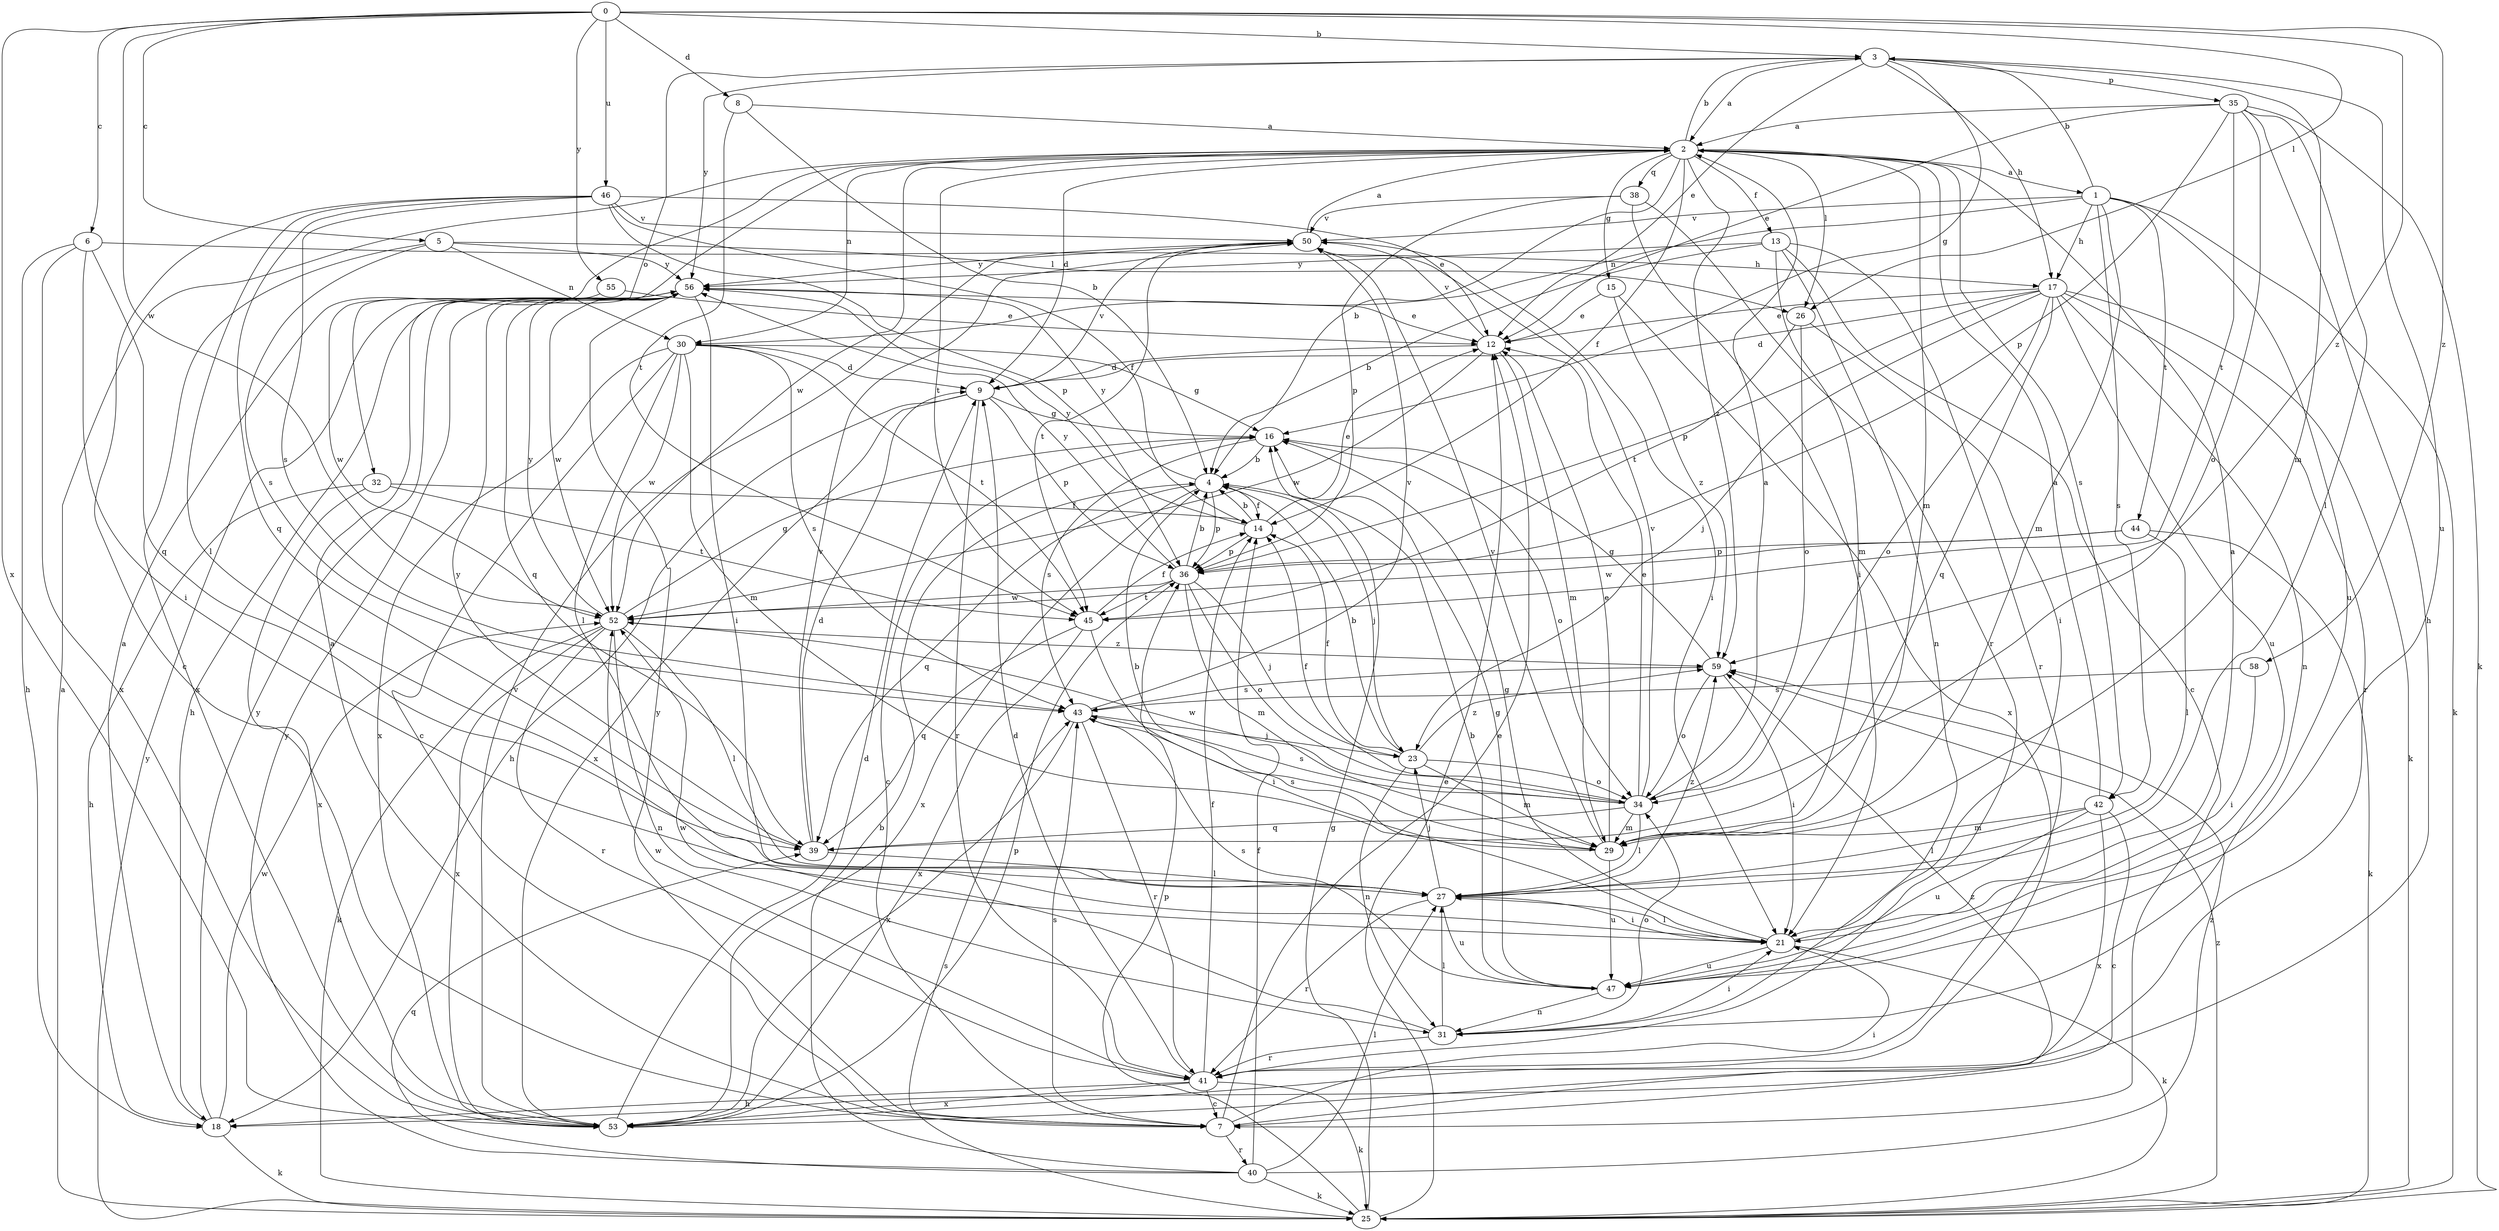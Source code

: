 strict digraph  {
0;
1;
2;
3;
4;
5;
6;
7;
8;
9;
12;
13;
14;
15;
16;
17;
18;
21;
23;
25;
26;
27;
29;
30;
31;
32;
34;
35;
36;
38;
39;
40;
41;
42;
43;
44;
45;
46;
47;
50;
52;
53;
55;
56;
58;
59;
0 -> 3  [label=b];
0 -> 5  [label=c];
0 -> 6  [label=c];
0 -> 8  [label=d];
0 -> 26  [label=l];
0 -> 46  [label=u];
0 -> 52  [label=w];
0 -> 53  [label=x];
0 -> 55  [label=y];
0 -> 58  [label=z];
0 -> 59  [label=z];
1 -> 3  [label=b];
1 -> 17  [label=h];
1 -> 25  [label=k];
1 -> 29  [label=m];
1 -> 30  [label=n];
1 -> 42  [label=s];
1 -> 44  [label=t];
1 -> 47  [label=u];
1 -> 50  [label=v];
2 -> 1  [label=a];
2 -> 3  [label=b];
2 -> 4  [label=b];
2 -> 9  [label=d];
2 -> 13  [label=f];
2 -> 14  [label=f];
2 -> 15  [label=g];
2 -> 26  [label=l];
2 -> 29  [label=m];
2 -> 30  [label=n];
2 -> 38  [label=q];
2 -> 42  [label=s];
2 -> 45  [label=t];
2 -> 52  [label=w];
2 -> 59  [label=z];
3 -> 2  [label=a];
3 -> 12  [label=e];
3 -> 16  [label=g];
3 -> 17  [label=h];
3 -> 29  [label=m];
3 -> 32  [label=o];
3 -> 35  [label=p];
3 -> 47  [label=u];
3 -> 56  [label=y];
4 -> 14  [label=f];
4 -> 23  [label=j];
4 -> 36  [label=p];
4 -> 39  [label=q];
4 -> 53  [label=x];
4 -> 56  [label=y];
5 -> 26  [label=l];
5 -> 30  [label=n];
5 -> 43  [label=s];
5 -> 53  [label=x];
5 -> 56  [label=y];
6 -> 17  [label=h];
6 -> 18  [label=h];
6 -> 21  [label=i];
6 -> 39  [label=q];
6 -> 53  [label=x];
7 -> 2  [label=a];
7 -> 12  [label=e];
7 -> 21  [label=i];
7 -> 40  [label=r];
7 -> 43  [label=s];
7 -> 56  [label=y];
7 -> 59  [label=z];
8 -> 2  [label=a];
8 -> 4  [label=b];
8 -> 45  [label=t];
9 -> 16  [label=g];
9 -> 18  [label=h];
9 -> 36  [label=p];
9 -> 41  [label=r];
9 -> 50  [label=v];
9 -> 53  [label=x];
12 -> 9  [label=d];
12 -> 29  [label=m];
12 -> 50  [label=v];
12 -> 52  [label=w];
13 -> 4  [label=b];
13 -> 7  [label=c];
13 -> 29  [label=m];
13 -> 31  [label=n];
13 -> 41  [label=r];
13 -> 56  [label=y];
14 -> 4  [label=b];
14 -> 12  [label=e];
14 -> 36  [label=p];
14 -> 56  [label=y];
15 -> 12  [label=e];
15 -> 53  [label=x];
15 -> 59  [label=z];
16 -> 4  [label=b];
16 -> 7  [label=c];
16 -> 34  [label=o];
16 -> 43  [label=s];
17 -> 9  [label=d];
17 -> 12  [label=e];
17 -> 23  [label=j];
17 -> 25  [label=k];
17 -> 31  [label=n];
17 -> 34  [label=o];
17 -> 36  [label=p];
17 -> 39  [label=q];
17 -> 41  [label=r];
17 -> 47  [label=u];
18 -> 2  [label=a];
18 -> 25  [label=k];
18 -> 52  [label=w];
18 -> 56  [label=y];
21 -> 2  [label=a];
21 -> 16  [label=g];
21 -> 25  [label=k];
21 -> 27  [label=l];
21 -> 47  [label=u];
23 -> 4  [label=b];
23 -> 14  [label=f];
23 -> 29  [label=m];
23 -> 31  [label=n];
23 -> 34  [label=o];
23 -> 59  [label=z];
25 -> 2  [label=a];
25 -> 12  [label=e];
25 -> 16  [label=g];
25 -> 36  [label=p];
25 -> 43  [label=s];
25 -> 56  [label=y];
25 -> 59  [label=z];
26 -> 21  [label=i];
26 -> 34  [label=o];
26 -> 45  [label=t];
27 -> 21  [label=i];
27 -> 23  [label=j];
27 -> 41  [label=r];
27 -> 47  [label=u];
27 -> 59  [label=z];
29 -> 4  [label=b];
29 -> 12  [label=e];
29 -> 43  [label=s];
29 -> 47  [label=u];
29 -> 50  [label=v];
30 -> 7  [label=c];
30 -> 9  [label=d];
30 -> 16  [label=g];
30 -> 27  [label=l];
30 -> 29  [label=m];
30 -> 43  [label=s];
30 -> 45  [label=t];
30 -> 52  [label=w];
30 -> 53  [label=x];
31 -> 21  [label=i];
31 -> 27  [label=l];
31 -> 34  [label=o];
31 -> 41  [label=r];
31 -> 52  [label=w];
32 -> 14  [label=f];
32 -> 18  [label=h];
32 -> 45  [label=t];
32 -> 53  [label=x];
34 -> 2  [label=a];
34 -> 12  [label=e];
34 -> 14  [label=f];
34 -> 27  [label=l];
34 -> 29  [label=m];
34 -> 39  [label=q];
34 -> 43  [label=s];
34 -> 50  [label=v];
34 -> 52  [label=w];
35 -> 2  [label=a];
35 -> 12  [label=e];
35 -> 18  [label=h];
35 -> 25  [label=k];
35 -> 27  [label=l];
35 -> 34  [label=o];
35 -> 36  [label=p];
35 -> 45  [label=t];
36 -> 4  [label=b];
36 -> 23  [label=j];
36 -> 29  [label=m];
36 -> 34  [label=o];
36 -> 45  [label=t];
36 -> 52  [label=w];
36 -> 56  [label=y];
38 -> 21  [label=i];
38 -> 36  [label=p];
38 -> 41  [label=r];
38 -> 50  [label=v];
39 -> 9  [label=d];
39 -> 27  [label=l];
39 -> 50  [label=v];
39 -> 56  [label=y];
40 -> 4  [label=b];
40 -> 14  [label=f];
40 -> 25  [label=k];
40 -> 27  [label=l];
40 -> 39  [label=q];
40 -> 56  [label=y];
40 -> 59  [label=z];
41 -> 7  [label=c];
41 -> 9  [label=d];
41 -> 14  [label=f];
41 -> 18  [label=h];
41 -> 25  [label=k];
41 -> 52  [label=w];
41 -> 53  [label=x];
42 -> 2  [label=a];
42 -> 7  [label=c];
42 -> 27  [label=l];
42 -> 29  [label=m];
42 -> 47  [label=u];
42 -> 53  [label=x];
43 -> 23  [label=j];
43 -> 41  [label=r];
43 -> 50  [label=v];
43 -> 53  [label=x];
44 -> 25  [label=k];
44 -> 27  [label=l];
44 -> 36  [label=p];
44 -> 52  [label=w];
45 -> 14  [label=f];
45 -> 21  [label=i];
45 -> 39  [label=q];
45 -> 53  [label=x];
46 -> 7  [label=c];
46 -> 12  [label=e];
46 -> 14  [label=f];
46 -> 27  [label=l];
46 -> 36  [label=p];
46 -> 39  [label=q];
46 -> 43  [label=s];
46 -> 50  [label=v];
47 -> 4  [label=b];
47 -> 16  [label=g];
47 -> 31  [label=n];
47 -> 43  [label=s];
50 -> 2  [label=a];
50 -> 21  [label=i];
50 -> 45  [label=t];
50 -> 56  [label=y];
52 -> 16  [label=g];
52 -> 25  [label=k];
52 -> 27  [label=l];
52 -> 31  [label=n];
52 -> 41  [label=r];
52 -> 53  [label=x];
52 -> 56  [label=y];
52 -> 59  [label=z];
53 -> 9  [label=d];
53 -> 36  [label=p];
53 -> 50  [label=v];
55 -> 12  [label=e];
55 -> 52  [label=w];
56 -> 12  [label=e];
56 -> 18  [label=h];
56 -> 21  [label=i];
56 -> 39  [label=q];
56 -> 52  [label=w];
58 -> 21  [label=i];
58 -> 43  [label=s];
59 -> 16  [label=g];
59 -> 21  [label=i];
59 -> 34  [label=o];
59 -> 43  [label=s];
}
